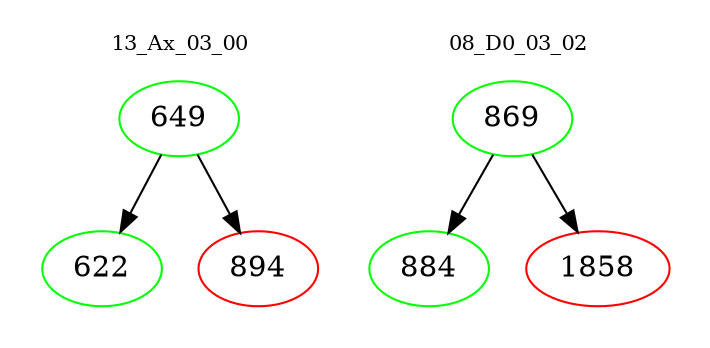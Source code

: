 digraph{
subgraph cluster_0 {
color = white
label = "13_Ax_03_00";
fontsize=10;
T0_649 [label="649", color="green"]
T0_649 -> T0_622 [color="black"]
T0_622 [label="622", color="green"]
T0_649 -> T0_894 [color="black"]
T0_894 [label="894", color="red"]
}
subgraph cluster_1 {
color = white
label = "08_D0_03_02";
fontsize=10;
T1_869 [label="869", color="green"]
T1_869 -> T1_884 [color="black"]
T1_884 [label="884", color="green"]
T1_869 -> T1_1858 [color="black"]
T1_1858 [label="1858", color="red"]
}
}
